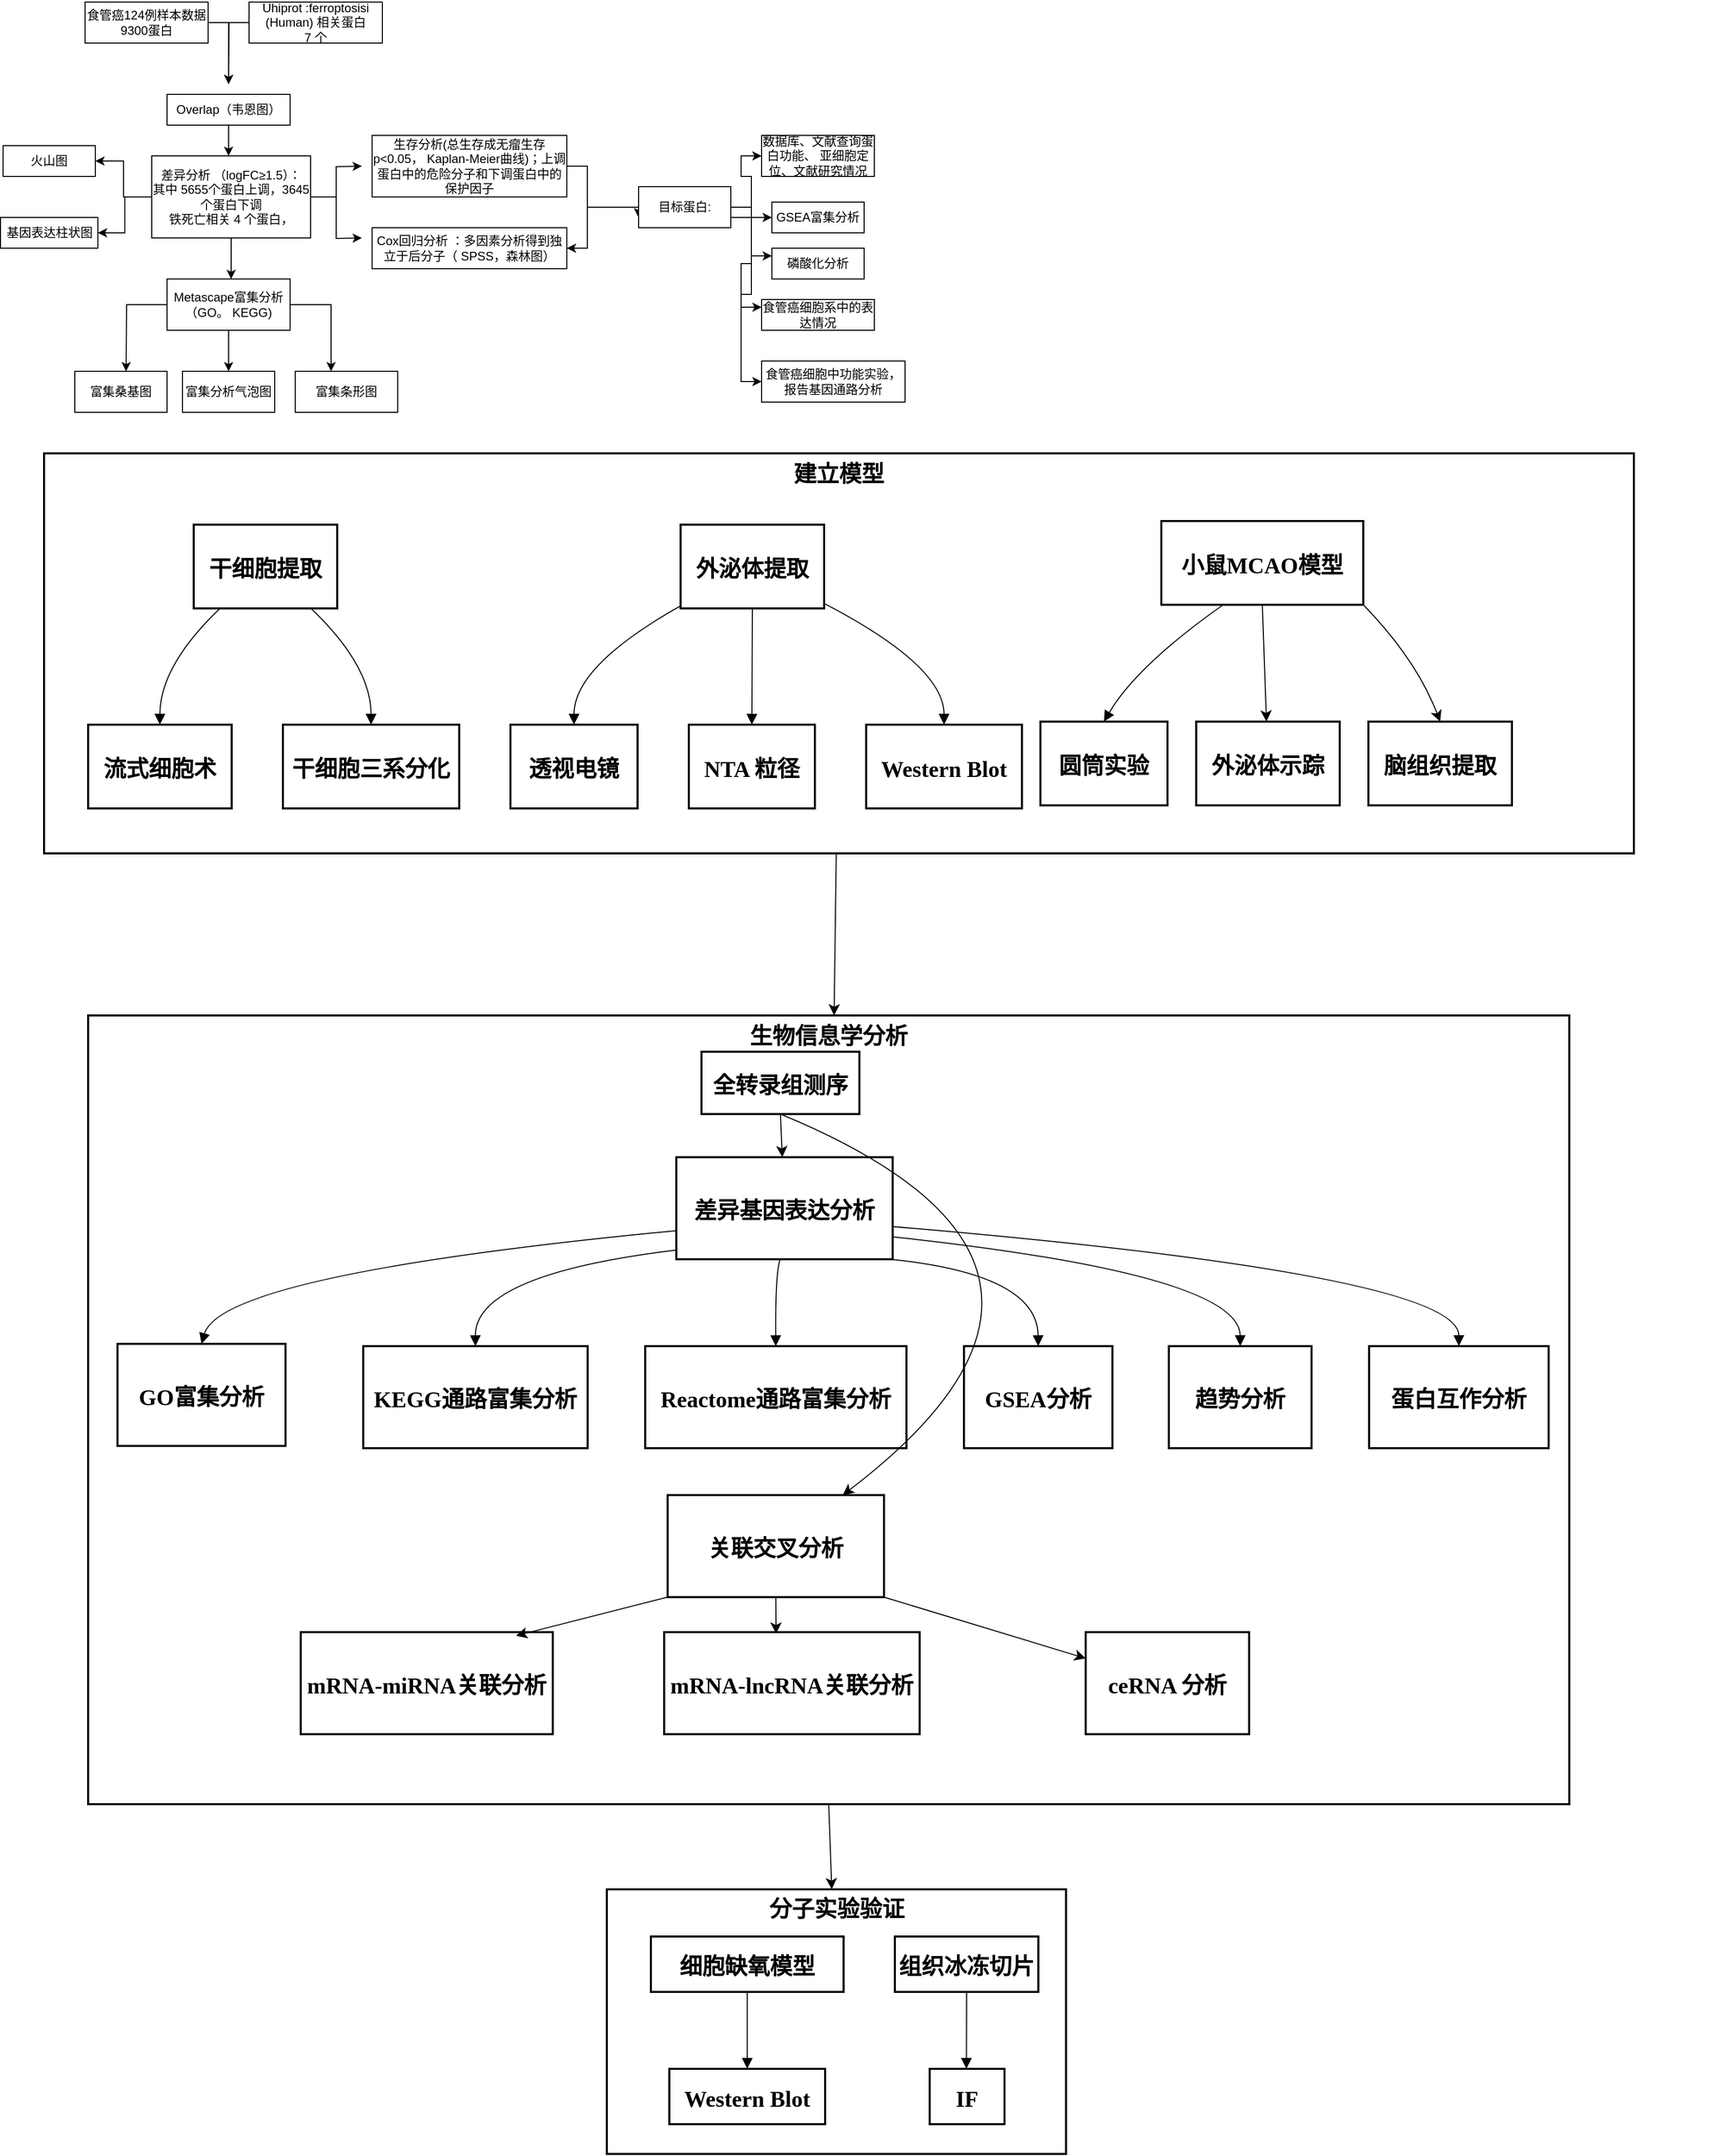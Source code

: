 <mxfile version="26.1.1" pages="2">
  <diagram id="ZDVxguQ0t6YCOGnZj4uX" name="Page-1">
    <mxGraphModel dx="1647" dy="1392" grid="1" gridSize="10" guides="1" tooltips="1" connect="1" arrows="1" fold="1" page="1" pageScale="1" pageWidth="850" pageHeight="1100" math="0" shadow="0">
      <root>
        <mxCell id="0" />
        <mxCell id="1" parent="0" />
        <mxCell id="-5ypvLp7fpLytLkgI5Ef-5" style="edgeStyle=orthogonalEdgeStyle;rounded=0;orthogonalLoop=1;jettySize=auto;html=1;" parent="1" source="-5ypvLp7fpLytLkgI5Ef-1" edge="1">
          <mxGeometry relative="1" as="geometry">
            <mxPoint x="260" y="280" as="targetPoint" />
          </mxGeometry>
        </mxCell>
        <mxCell id="-5ypvLp7fpLytLkgI5Ef-1" value="&lt;div&gt;食管癌124例样本数据&lt;/div&gt;&lt;div&gt;9300蛋白&lt;/div&gt;" style="rounded=0;whiteSpace=wrap;html=1;" parent="1" vertex="1">
          <mxGeometry x="120" y="200" width="120" height="40" as="geometry" />
        </mxCell>
        <mxCell id="-5ypvLp7fpLytLkgI5Ef-7" style="edgeStyle=orthogonalEdgeStyle;rounded=0;orthogonalLoop=1;jettySize=auto;html=1;" parent="1" source="-5ypvLp7fpLytLkgI5Ef-2" edge="1">
          <mxGeometry relative="1" as="geometry">
            <mxPoint x="260" y="280" as="targetPoint" />
          </mxGeometry>
        </mxCell>
        <mxCell id="-5ypvLp7fpLytLkgI5Ef-2" value="Uhiprot :ferroptosisi (Human) 相关蛋白&lt;br&gt;7 个" style="rounded=0;whiteSpace=wrap;html=1;" parent="1" vertex="1">
          <mxGeometry x="280" y="200" width="130" height="40" as="geometry" />
        </mxCell>
        <mxCell id="-5ypvLp7fpLytLkgI5Ef-9" style="edgeStyle=orthogonalEdgeStyle;rounded=0;orthogonalLoop=1;jettySize=auto;html=1;" parent="1" source="-5ypvLp7fpLytLkgI5Ef-8" edge="1">
          <mxGeometry relative="1" as="geometry">
            <mxPoint x="260" y="350" as="targetPoint" />
          </mxGeometry>
        </mxCell>
        <mxCell id="-5ypvLp7fpLytLkgI5Ef-8" value="Overlap（韦恩图）" style="rounded=0;whiteSpace=wrap;html=1;" parent="1" vertex="1">
          <mxGeometry x="200" y="290" width="120" height="30" as="geometry" />
        </mxCell>
        <mxCell id="-5ypvLp7fpLytLkgI5Ef-12" style="edgeStyle=orthogonalEdgeStyle;rounded=0;orthogonalLoop=1;jettySize=auto;html=1;entryX=1;entryY=0.5;entryDx=0;entryDy=0;" parent="1" source="-5ypvLp7fpLytLkgI5Ef-10" target="-5ypvLp7fpLytLkgI5Ef-14" edge="1">
          <mxGeometry relative="1" as="geometry">
            <mxPoint x="130" y="400" as="targetPoint" />
          </mxGeometry>
        </mxCell>
        <mxCell id="-5ypvLp7fpLytLkgI5Ef-16" style="edgeStyle=orthogonalEdgeStyle;rounded=0;orthogonalLoop=1;jettySize=auto;html=1;entryX=1;entryY=0.5;entryDx=0;entryDy=0;" parent="1" source="-5ypvLp7fpLytLkgI5Ef-10" target="-5ypvLp7fpLytLkgI5Ef-15" edge="1">
          <mxGeometry relative="1" as="geometry" />
        </mxCell>
        <mxCell id="-5ypvLp7fpLytLkgI5Ef-24" style="edgeStyle=orthogonalEdgeStyle;rounded=0;orthogonalLoop=1;jettySize=auto;html=1;" parent="1" source="-5ypvLp7fpLytLkgI5Ef-10" edge="1">
          <mxGeometry relative="1" as="geometry">
            <mxPoint x="390" y="360" as="targetPoint" />
          </mxGeometry>
        </mxCell>
        <mxCell id="-5ypvLp7fpLytLkgI5Ef-27" style="edgeStyle=orthogonalEdgeStyle;rounded=0;orthogonalLoop=1;jettySize=auto;html=1;" parent="1" source="-5ypvLp7fpLytLkgI5Ef-10" edge="1">
          <mxGeometry relative="1" as="geometry">
            <mxPoint x="390" y="430" as="targetPoint" />
          </mxGeometry>
        </mxCell>
        <mxCell id="-5ypvLp7fpLytLkgI5Ef-44" style="edgeStyle=orthogonalEdgeStyle;rounded=0;orthogonalLoop=1;jettySize=auto;html=1;" parent="1" source="-5ypvLp7fpLytLkgI5Ef-10" edge="1">
          <mxGeometry relative="1" as="geometry">
            <mxPoint x="262.5" y="470" as="targetPoint" />
          </mxGeometry>
        </mxCell>
        <mxCell id="-5ypvLp7fpLytLkgI5Ef-10" value="差异分析 （logFC≥1.5）：&lt;br&gt;其中 5655个蛋白上调，3645个蛋白下调&lt;br&gt;铁死亡相关 4 个蛋白，" style="rounded=0;whiteSpace=wrap;html=1;" parent="1" vertex="1">
          <mxGeometry x="185" y="350" width="155" height="80" as="geometry" />
        </mxCell>
        <mxCell id="-5ypvLp7fpLytLkgI5Ef-14" value="火山图" style="rounded=0;whiteSpace=wrap;html=1;" parent="1" vertex="1">
          <mxGeometry x="40" y="340" width="90" height="30" as="geometry" />
        </mxCell>
        <mxCell id="-5ypvLp7fpLytLkgI5Ef-15" value="基因表达柱状图" style="rounded=0;whiteSpace=wrap;html=1;" parent="1" vertex="1">
          <mxGeometry x="37.5" y="410" width="95" height="30" as="geometry" />
        </mxCell>
        <mxCell id="-5ypvLp7fpLytLkgI5Ef-18" style="edgeStyle=orthogonalEdgeStyle;rounded=0;orthogonalLoop=1;jettySize=auto;html=1;" parent="1" source="-5ypvLp7fpLytLkgI5Ef-17" edge="1">
          <mxGeometry relative="1" as="geometry">
            <mxPoint x="260" y="560" as="targetPoint" />
          </mxGeometry>
        </mxCell>
        <mxCell id="-5ypvLp7fpLytLkgI5Ef-19" style="edgeStyle=orthogonalEdgeStyle;rounded=0;orthogonalLoop=1;jettySize=auto;html=1;" parent="1" source="-5ypvLp7fpLytLkgI5Ef-17" edge="1">
          <mxGeometry relative="1" as="geometry">
            <mxPoint x="160" y="560" as="targetPoint" />
          </mxGeometry>
        </mxCell>
        <mxCell id="-5ypvLp7fpLytLkgI5Ef-20" style="edgeStyle=orthogonalEdgeStyle;rounded=0;orthogonalLoop=1;jettySize=auto;html=1;" parent="1" source="-5ypvLp7fpLytLkgI5Ef-17" target="-5ypvLp7fpLytLkgI5Ef-21" edge="1">
          <mxGeometry relative="1" as="geometry">
            <mxPoint x="360" y="560" as="targetPoint" />
            <Array as="points">
              <mxPoint x="360" y="495" />
            </Array>
          </mxGeometry>
        </mxCell>
        <mxCell id="-5ypvLp7fpLytLkgI5Ef-17" value="Metascape富集分析 （GO。 KEGG)" style="whiteSpace=wrap;html=1;" parent="1" vertex="1">
          <mxGeometry x="200" y="470" width="120" height="50" as="geometry" />
        </mxCell>
        <mxCell id="-5ypvLp7fpLytLkgI5Ef-21" value="富集条形图" style="rounded=0;whiteSpace=wrap;html=1;" parent="1" vertex="1">
          <mxGeometry x="325" y="560" width="100" height="40" as="geometry" />
        </mxCell>
        <mxCell id="-5ypvLp7fpLytLkgI5Ef-22" value="富集分析气泡图" style="whiteSpace=wrap;html=1;" parent="1" vertex="1">
          <mxGeometry x="215" y="560" width="90" height="40" as="geometry" />
        </mxCell>
        <mxCell id="-5ypvLp7fpLytLkgI5Ef-23" value="富集桑基图" style="whiteSpace=wrap;html=1;" parent="1" vertex="1">
          <mxGeometry x="110" y="560" width="90" height="40" as="geometry" />
        </mxCell>
        <mxCell id="-5ypvLp7fpLytLkgI5Ef-37" style="edgeStyle=orthogonalEdgeStyle;rounded=0;orthogonalLoop=1;jettySize=auto;html=1;" parent="1" source="-5ypvLp7fpLytLkgI5Ef-29" edge="1">
          <mxGeometry relative="1" as="geometry">
            <mxPoint x="660" y="410" as="targetPoint" />
            <Array as="points">
              <mxPoint x="610" y="360" />
              <mxPoint x="610" y="400" />
              <mxPoint x="660" y="400" />
            </Array>
          </mxGeometry>
        </mxCell>
        <mxCell id="-5ypvLp7fpLytLkgI5Ef-29" value="&lt;div&gt;生存分析(总生存成无瘤生存p&amp;lt;0.05， Kaplan-Meier曲线)；&lt;span style=&quot;color: rgb(0, 0, 0); --darkreader-inline-color: #cbcac9;&quot; data-darkreader-inline-color=&quot;&quot;&gt;上调蛋白中的危险分子和下调蛋白&lt;/span&gt;&lt;span data-darkreader-inline-bgcolor=&quot;&quot; style=&quot;background-color: initial; color: rgb(0, 0, 0); --darkreader-inline-color: #cbcac9; --darkreader-inline-bgcolor: initial;&quot; data-darkreader-inline-color=&quot;&quot;&gt;中的保护因子&lt;/span&gt;&lt;/div&gt;" style="whiteSpace=wrap;html=1;" parent="1" vertex="1">
          <mxGeometry x="400" y="330" width="190" height="60" as="geometry" />
        </mxCell>
        <mxCell id="-5ypvLp7fpLytLkgI5Ef-40" style="edgeStyle=orthogonalEdgeStyle;rounded=0;orthogonalLoop=1;jettySize=auto;html=1;" parent="1" source="-5ypvLp7fpLytLkgI5Ef-30" edge="1">
          <mxGeometry relative="1" as="geometry">
            <mxPoint x="660" y="410" as="targetPoint" />
            <Array as="points">
              <mxPoint x="610" y="440" />
              <mxPoint x="610" y="400" />
              <mxPoint x="660" y="400" />
            </Array>
          </mxGeometry>
        </mxCell>
        <mxCell id="-5ypvLp7fpLytLkgI5Ef-30" value="Cox回归分析 ：多因素分析得到独立于后分子（ SPSS，森林图）" style="whiteSpace=wrap;html=1;" parent="1" vertex="1">
          <mxGeometry x="400" y="420" width="190" height="40" as="geometry" />
        </mxCell>
        <mxCell id="-5ypvLp7fpLytLkgI5Ef-51" style="edgeStyle=orthogonalEdgeStyle;rounded=0;orthogonalLoop=1;jettySize=auto;html=1;entryX=0;entryY=0.5;entryDx=0;entryDy=0;" parent="1" source="-5ypvLp7fpLytLkgI5Ef-33" target="-5ypvLp7fpLytLkgI5Ef-45" edge="1">
          <mxGeometry relative="1" as="geometry">
            <Array as="points">
              <mxPoint x="770" y="410" />
              <mxPoint x="770" y="370" />
              <mxPoint x="760" y="370" />
              <mxPoint x="760" y="350" />
            </Array>
          </mxGeometry>
        </mxCell>
        <mxCell id="-5ypvLp7fpLytLkgI5Ef-52" style="edgeStyle=orthogonalEdgeStyle;rounded=0;orthogonalLoop=1;jettySize=auto;html=1;" parent="1" source="-5ypvLp7fpLytLkgI5Ef-33" target="-5ypvLp7fpLytLkgI5Ef-47" edge="1">
          <mxGeometry relative="1" as="geometry" />
        </mxCell>
        <mxCell id="-5ypvLp7fpLytLkgI5Ef-53" style="edgeStyle=orthogonalEdgeStyle;rounded=0;orthogonalLoop=1;jettySize=auto;html=1;entryX=0;entryY=0.25;entryDx=0;entryDy=0;" parent="1" source="-5ypvLp7fpLytLkgI5Ef-33" target="-5ypvLp7fpLytLkgI5Ef-48" edge="1">
          <mxGeometry relative="1" as="geometry" />
        </mxCell>
        <mxCell id="-5ypvLp7fpLytLkgI5Ef-54" style="edgeStyle=orthogonalEdgeStyle;rounded=0;orthogonalLoop=1;jettySize=auto;html=1;entryX=0;entryY=0.25;entryDx=0;entryDy=0;" parent="1" source="-5ypvLp7fpLytLkgI5Ef-33" target="-5ypvLp7fpLytLkgI5Ef-49" edge="1">
          <mxGeometry relative="1" as="geometry" />
        </mxCell>
        <mxCell id="-5ypvLp7fpLytLkgI5Ef-55" style="edgeStyle=orthogonalEdgeStyle;rounded=0;orthogonalLoop=1;jettySize=auto;html=1;entryX=0;entryY=0.5;entryDx=0;entryDy=0;" parent="1" source="-5ypvLp7fpLytLkgI5Ef-33" target="-5ypvLp7fpLytLkgI5Ef-50" edge="1">
          <mxGeometry relative="1" as="geometry" />
        </mxCell>
        <mxCell id="-5ypvLp7fpLytLkgI5Ef-56" value="" style="edgeStyle=orthogonalEdgeStyle;rounded=0;orthogonalLoop=1;jettySize=auto;html=1;" parent="1" source="-5ypvLp7fpLytLkgI5Ef-33" target="-5ypvLp7fpLytLkgI5Ef-30" edge="1">
          <mxGeometry relative="1" as="geometry">
            <Array as="points">
              <mxPoint x="610" y="400" />
              <mxPoint x="610" y="440" />
            </Array>
          </mxGeometry>
        </mxCell>
        <mxCell id="-5ypvLp7fpLytLkgI5Ef-33" value="目标蛋白:" style="whiteSpace=wrap;html=1;" parent="1" vertex="1">
          <mxGeometry x="660" y="380" width="90" height="40" as="geometry" />
        </mxCell>
        <mxCell id="-5ypvLp7fpLytLkgI5Ef-45" value="数据库、文献查询蛋白功能、 亚细胞定位、文献研究情况" style="rounded=0;whiteSpace=wrap;html=1;" parent="1" vertex="1">
          <mxGeometry x="780" y="330" width="110" height="40" as="geometry" />
        </mxCell>
        <mxCell id="-5ypvLp7fpLytLkgI5Ef-47" value="GSEA富集分析" style="whiteSpace=wrap;html=1;" parent="1" vertex="1">
          <mxGeometry x="790" y="395" width="90" height="30" as="geometry" />
        </mxCell>
        <mxCell id="-5ypvLp7fpLytLkgI5Ef-48" value="磷酸化分析" style="whiteSpace=wrap;html=1;" parent="1" vertex="1">
          <mxGeometry x="790" y="440" width="90" height="30" as="geometry" />
        </mxCell>
        <mxCell id="-5ypvLp7fpLytLkgI5Ef-49" value="食管癌细胞系中的表达情况" style="whiteSpace=wrap;html=1;" parent="1" vertex="1">
          <mxGeometry x="780" y="490" width="110" height="30" as="geometry" />
        </mxCell>
        <mxCell id="-5ypvLp7fpLytLkgI5Ef-50" value="&lt;div&gt;食管癌细胞中功能实验，报告&lt;span data-darkreader-inline-color=&quot;&quot; data-darkreader-inline-bgcolor=&quot;&quot; style=&quot;background-color: initial; color: rgb(0, 0, 0); --darkreader-inline-bgcolor: initial; --darkreader-inline-color: #cbcac9;&quot;&gt;基因通路分析&lt;/span&gt;&lt;/div&gt;" style="whiteSpace=wrap;html=1;" parent="1" vertex="1">
          <mxGeometry x="780" y="550" width="140" height="40" as="geometry" />
        </mxCell>
        <mxCell id="zEN9C2M8LwDiw1K7JBAc-1" value="" style="group;fontFamily=Times New Roman;fontStyle=1;fontSize=22;" vertex="1" connectable="0" parent="1">
          <mxGeometry x="123" y="1188" width="1591" height="775" as="geometry" />
        </mxCell>
        <mxCell id="zEN9C2M8LwDiw1K7JBAc-2" value="生物信息学分析" style="strokeWidth=2;verticalAlign=top;container=0;fontFamily=Times New Roman;fontStyle=1;fontSize=22;" vertex="1" parent="zEN9C2M8LwDiw1K7JBAc-1">
          <mxGeometry width="1445" height="769" as="geometry" />
        </mxCell>
        <mxCell id="zEN9C2M8LwDiw1K7JBAc-3" value="差异基因表达分析" style="strokeWidth=2;fontFamily=Times New Roman;fontStyle=1;fontSize=22;" vertex="1" parent="zEN9C2M8LwDiw1K7JBAc-1">
          <mxGeometry x="573.791" y="138.219" width="211.085" height="99.488" as="geometry" />
        </mxCell>
        <mxCell id="zEN9C2M8LwDiw1K7JBAc-4" value="GO富集分析" style="strokeWidth=2;fontFamily=Times New Roman;fontStyle=1;fontSize=22;" vertex="1" parent="zEN9C2M8LwDiw1K7JBAc-1">
          <mxGeometry x="28.637" y="320.216" width="163.928" height="99.488" as="geometry" />
        </mxCell>
        <mxCell id="zEN9C2M8LwDiw1K7JBAc-5" value="KEGG通路富集分析" style="strokeWidth=2;fontFamily=Times New Roman;fontStyle=1;fontSize=22;" vertex="1" parent="zEN9C2M8LwDiw1K7JBAc-1">
          <mxGeometry x="268.348" y="322.416" width="218.945" height="99.488" as="geometry" />
        </mxCell>
        <mxCell id="zEN9C2M8LwDiw1K7JBAc-6" value="Reactome通路富集分析" style="strokeWidth=2;fontFamily=Times New Roman;fontStyle=1;fontSize=22;" vertex="1" parent="zEN9C2M8LwDiw1K7JBAc-1">
          <mxGeometry x="543.433" y="322.416" width="254.874" height="99.488" as="geometry" />
        </mxCell>
        <mxCell id="zEN9C2M8LwDiw1K7JBAc-7" value="GSEA分析" style="strokeWidth=2;fontFamily=Times New Roman;fontStyle=1;fontSize=22;" vertex="1" parent="zEN9C2M8LwDiw1K7JBAc-1">
          <mxGeometry x="854.447" y="322.416" width="144.841" height="99.488" as="geometry" />
        </mxCell>
        <mxCell id="zEN9C2M8LwDiw1K7JBAc-8" value="趋势分析" style="strokeWidth=2;fontFamily=Times New Roman;fontStyle=1;fontSize=22;" vertex="1" parent="zEN9C2M8LwDiw1K7JBAc-1">
          <mxGeometry x="1054.304" y="322.416" width="139.227" height="99.488" as="geometry" />
        </mxCell>
        <mxCell id="zEN9C2M8LwDiw1K7JBAc-9" value="蛋白互作分析" style="strokeWidth=2;fontFamily=Times New Roman;fontStyle=1;fontSize=22;" vertex="1" parent="zEN9C2M8LwDiw1K7JBAc-1">
          <mxGeometry x="1249.67" y="322.416" width="175.156" height="99.488" as="geometry" />
        </mxCell>
        <mxCell id="zEN9C2M8LwDiw1K7JBAc-10" value="mRNA-miRNA关联分析" style="strokeWidth=2;fontFamily=Times New Roman;fontStyle=1;fontSize=22;" vertex="1" parent="zEN9C2M8LwDiw1K7JBAc-1">
          <mxGeometry x="207.392" y="601.264" width="245.892" height="99.488" as="geometry" />
        </mxCell>
        <mxCell id="zEN9C2M8LwDiw1K7JBAc-11" value="mRNA-lncRNA关联分析" style="strokeWidth=2;fontFamily=Times New Roman;fontStyle=1;fontSize=22;" vertex="1" parent="zEN9C2M8LwDiw1K7JBAc-1">
          <mxGeometry x="561.938" y="601.264" width="249.26" height="99.488" as="geometry" />
        </mxCell>
        <mxCell id="zEN9C2M8LwDiw1K7JBAc-12" value="ceRNA 分析" style="strokeWidth=2;fontFamily=Times New Roman;fontStyle=1;fontSize=22;" vertex="1" parent="zEN9C2M8LwDiw1K7JBAc-1">
          <mxGeometry x="973.191" y="601.269" width="159.437" height="99.488" as="geometry" />
        </mxCell>
        <mxCell id="zEN9C2M8LwDiw1K7JBAc-13" value="" style="curved=1;startArrow=none;endArrow=block;exitX=0;exitY=0.72;entryX=0.5;entryY=-0.01;rounded=0;fontSize=22;startSize=8;endSize=8;fontFamily=Times New Roman;fontStyle=1" edge="1" parent="zEN9C2M8LwDiw1K7JBAc-1" source="zEN9C2M8LwDiw1K7JBAc-3" target="zEN9C2M8LwDiw1K7JBAc-4">
          <mxGeometry relative="1" as="geometry">
            <Array as="points">
              <mxPoint x="130.244" y="252.406" />
            </Array>
          </mxGeometry>
        </mxCell>
        <mxCell id="zEN9C2M8LwDiw1K7JBAc-14" value="" style="curved=1;startArrow=none;endArrow=block;exitX=0;exitY=0.91;entryX=0.5;entryY=-0.01;rounded=0;fontSize=22;startSize=8;endSize=8;fontFamily=Times New Roman;fontStyle=1" edge="1" parent="zEN9C2M8LwDiw1K7JBAc-1" source="zEN9C2M8LwDiw1K7JBAc-3" target="zEN9C2M8LwDiw1K7JBAc-5">
          <mxGeometry relative="1" as="geometry">
            <Array as="points">
              <mxPoint x="377.259" y="252.406" />
            </Array>
          </mxGeometry>
        </mxCell>
        <mxCell id="zEN9C2M8LwDiw1K7JBAc-15" value="" style="curved=1;startArrow=none;endArrow=block;exitX=0.48;exitY=0.99;entryX=0.5;entryY=-0.01;rounded=0;fontSize=22;startSize=8;endSize=8;fontFamily=Times New Roman;fontStyle=1" edge="1" parent="zEN9C2M8LwDiw1K7JBAc-1" source="zEN9C2M8LwDiw1K7JBAc-3" target="zEN9C2M8LwDiw1K7JBAc-6">
          <mxGeometry relative="1" as="geometry">
            <Array as="points">
              <mxPoint x="670.308" y="252.406" />
            </Array>
          </mxGeometry>
        </mxCell>
        <mxCell id="zEN9C2M8LwDiw1K7JBAc-16" value="" style="curved=1;startArrow=none;endArrow=block;exitX=0.98;exitY=0.99;entryX=0.5;entryY=-0.01;rounded=0;fontSize=22;startSize=8;endSize=8;fontFamily=Times New Roman;fontStyle=1" edge="1" parent="zEN9C2M8LwDiw1K7JBAc-1" source="zEN9C2M8LwDiw1K7JBAc-3" target="zEN9C2M8LwDiw1K7JBAc-7">
          <mxGeometry relative="1" as="geometry">
            <Array as="points">
              <mxPoint x="926.306" y="252.406" />
            </Array>
          </mxGeometry>
        </mxCell>
        <mxCell id="zEN9C2M8LwDiw1K7JBAc-17" value="" style="curved=1;startArrow=none;endArrow=block;exitX=1;exitY=0.78;entryX=0.5;entryY=-0.01;rounded=0;fontSize=22;startSize=8;endSize=8;fontFamily=Times New Roman;fontStyle=1" edge="1" parent="zEN9C2M8LwDiw1K7JBAc-1" source="zEN9C2M8LwDiw1K7JBAc-3" target="zEN9C2M8LwDiw1K7JBAc-8">
          <mxGeometry relative="1" as="geometry">
            <Array as="points">
              <mxPoint x="1123.917" y="252.406" />
            </Array>
          </mxGeometry>
        </mxCell>
        <mxCell id="zEN9C2M8LwDiw1K7JBAc-18" value="" style="curved=1;startArrow=none;endArrow=block;exitX=1;exitY=0.68;entryX=0.5;entryY=-0.01;rounded=0;fontSize=22;startSize=8;endSize=8;fontFamily=Times New Roman;fontStyle=1" edge="1" parent="zEN9C2M8LwDiw1K7JBAc-1" source="zEN9C2M8LwDiw1K7JBAc-3" target="zEN9C2M8LwDiw1K7JBAc-9">
          <mxGeometry relative="1" as="geometry">
            <Array as="points">
              <mxPoint x="1337.248" y="252.406" />
            </Array>
          </mxGeometry>
        </mxCell>
        <mxCell id="zEN9C2M8LwDiw1K7JBAc-19" style="edgeStyle=none;curved=1;rounded=0;orthogonalLoop=1;jettySize=auto;html=1;exitX=0.5;exitY=1;exitDx=0;exitDy=0;fontSize=22;startSize=8;endSize=8;fontFamily=Times New Roman;fontStyle=1" edge="1" parent="zEN9C2M8LwDiw1K7JBAc-1" source="zEN9C2M8LwDiw1K7JBAc-21" target="zEN9C2M8LwDiw1K7JBAc-3">
          <mxGeometry relative="1" as="geometry" />
        </mxCell>
        <mxCell id="zEN9C2M8LwDiw1K7JBAc-20" style="edgeStyle=none;curved=1;rounded=0;orthogonalLoop=1;jettySize=auto;html=1;exitX=0.5;exitY=1;exitDx=0;exitDy=0;fontSize=22;startSize=8;endSize=8;fontFamily=Times New Roman;fontStyle=1" edge="1" parent="zEN9C2M8LwDiw1K7JBAc-1" source="zEN9C2M8LwDiw1K7JBAc-21" target="zEN9C2M8LwDiw1K7JBAc-23">
          <mxGeometry relative="1" as="geometry">
            <Array as="points">
              <mxPoint x="1031.293" y="242.723" />
            </Array>
          </mxGeometry>
        </mxCell>
        <mxCell id="zEN9C2M8LwDiw1K7JBAc-21" value="全转录组测序" style="strokeWidth=2;fontFamily=Times New Roman;fontStyle=1;fontSize=22;" vertex="1" parent="zEN9C2M8LwDiw1K7JBAc-1">
          <mxGeometry x="598.338" y="35.397" width="154.063" height="60.754" as="geometry" />
        </mxCell>
        <mxCell id="zEN9C2M8LwDiw1K7JBAc-22" style="edgeStyle=none;curved=1;rounded=0;orthogonalLoop=1;jettySize=auto;html=1;exitX=1;exitY=1;exitDx=0;exitDy=0;fontSize=22;startSize=8;endSize=8;fontFamily=Times New Roman;fontStyle=1" edge="1" parent="zEN9C2M8LwDiw1K7JBAc-1" source="zEN9C2M8LwDiw1K7JBAc-23" target="zEN9C2M8LwDiw1K7JBAc-12">
          <mxGeometry relative="1" as="geometry" />
        </mxCell>
        <mxCell id="zEN9C2M8LwDiw1K7JBAc-23" value="关联交叉分析" style="strokeWidth=2;fontFamily=Times New Roman;fontStyle=1;fontSize=22;" vertex="1" parent="zEN9C2M8LwDiw1K7JBAc-1">
          <mxGeometry x="565.328" y="467.65" width="211.085" height="99.488" as="geometry" />
        </mxCell>
        <mxCell id="zEN9C2M8LwDiw1K7JBAc-24" style="edgeStyle=none;curved=1;rounded=0;orthogonalLoop=1;jettySize=auto;html=1;exitX=0.5;exitY=1;exitDx=0;exitDy=0;entryX=0.438;entryY=0.015;entryDx=0;entryDy=0;entryPerimeter=0;fontSize=22;startSize=8;endSize=8;fontFamily=Times New Roman;fontStyle=1" edge="1" parent="zEN9C2M8LwDiw1K7JBAc-1" source="zEN9C2M8LwDiw1K7JBAc-23" target="zEN9C2M8LwDiw1K7JBAc-11">
          <mxGeometry relative="1" as="geometry" />
        </mxCell>
        <mxCell id="zEN9C2M8LwDiw1K7JBAc-25" style="edgeStyle=none;curved=1;rounded=0;orthogonalLoop=1;jettySize=auto;html=1;exitX=0;exitY=1;exitDx=0;exitDy=0;entryX=0.854;entryY=0.035;entryDx=0;entryDy=0;entryPerimeter=0;fontSize=22;startSize=8;endSize=8;fontFamily=Times New Roman;fontStyle=1" edge="1" parent="zEN9C2M8LwDiw1K7JBAc-1" source="zEN9C2M8LwDiw1K7JBAc-23" target="zEN9C2M8LwDiw1K7JBAc-10">
          <mxGeometry relative="1" as="geometry" />
        </mxCell>
        <mxCell id="zEN9C2M8LwDiw1K7JBAc-26" value="分子实验验证" style="strokeWidth=2;verticalAlign=top;fontFamily=Times New Roman;fontStyle=1;fontSize=22;html=1;" vertex="1" parent="1">
          <mxGeometry x="629" y="2040" width="448" height="258" as="geometry" />
        </mxCell>
        <mxCell id="zEN9C2M8LwDiw1K7JBAc-27" value="细胞缺氧模型" style="strokeWidth=2;fontFamily=Times New Roman;fontStyle=1;fontSize=22;" vertex="1" parent="zEN9C2M8LwDiw1K7JBAc-26">
          <mxGeometry x="43" y="46" width="188" height="54" as="geometry" />
        </mxCell>
        <mxCell id="zEN9C2M8LwDiw1K7JBAc-28" value="Western Blot" style="strokeWidth=2;fontFamily=Times New Roman;fontStyle=1;fontSize=22;" vertex="1" parent="zEN9C2M8LwDiw1K7JBAc-26">
          <mxGeometry x="61" y="175" width="152" height="54" as="geometry" />
        </mxCell>
        <mxCell id="zEN9C2M8LwDiw1K7JBAc-29" value="组织冰冻切片" style="strokeWidth=2;fontFamily=Times New Roman;fontStyle=1;fontSize=22;" vertex="1" parent="zEN9C2M8LwDiw1K7JBAc-26">
          <mxGeometry x="281" y="46" width="140" height="54" as="geometry" />
        </mxCell>
        <mxCell id="zEN9C2M8LwDiw1K7JBAc-30" value="IF" style="strokeWidth=2;fontFamily=Times New Roman;fontStyle=1;fontSize=22;" vertex="1" parent="zEN9C2M8LwDiw1K7JBAc-26">
          <mxGeometry x="315" y="175" width="73" height="54" as="geometry" />
        </mxCell>
        <mxCell id="zEN9C2M8LwDiw1K7JBAc-31" value="" style="curved=1;startArrow=none;endArrow=block;exitX=0.5;exitY=0.99;entryX=0.5;entryY=-0.01;rounded=0;fontSize=22;startSize=8;endSize=8;fontFamily=Times New Roman;fontStyle=1" edge="1" parent="zEN9C2M8LwDiw1K7JBAc-26" source="zEN9C2M8LwDiw1K7JBAc-27" target="zEN9C2M8LwDiw1K7JBAc-28">
          <mxGeometry relative="1" as="geometry">
            <Array as="points" />
          </mxGeometry>
        </mxCell>
        <mxCell id="zEN9C2M8LwDiw1K7JBAc-32" value="" style="curved=1;startArrow=none;endArrow=block;exitX=0.5;exitY=0.99;entryX=0.49;entryY=-0.01;rounded=0;fontSize=22;startSize=8;endSize=8;fontFamily=Times New Roman;fontStyle=1" edge="1" parent="zEN9C2M8LwDiw1K7JBAc-26" source="zEN9C2M8LwDiw1K7JBAc-29" target="zEN9C2M8LwDiw1K7JBAc-30">
          <mxGeometry relative="1" as="geometry">
            <Array as="points" />
          </mxGeometry>
        </mxCell>
        <mxCell id="zEN9C2M8LwDiw1K7JBAc-33" style="edgeStyle=none;curved=1;rounded=0;orthogonalLoop=1;jettySize=auto;html=1;exitX=0.5;exitY=1;exitDx=0;exitDy=0;fontSize=22;startSize=8;endSize=8;fontFamily=Times New Roman;fontStyle=1" edge="1" parent="1" source="zEN9C2M8LwDiw1K7JBAc-2" target="zEN9C2M8LwDiw1K7JBAc-26">
          <mxGeometry relative="1" as="geometry" />
        </mxCell>
        <mxCell id="zEN9C2M8LwDiw1K7JBAc-34" style="edgeStyle=none;curved=1;rounded=0;orthogonalLoop=1;jettySize=auto;html=1;fontSize=22;startSize=8;endSize=8;fontFamily=Times New Roman;fontStyle=1" edge="1" parent="1" source="zEN9C2M8LwDiw1K7JBAc-35" target="zEN9C2M8LwDiw1K7JBAc-2">
          <mxGeometry relative="1" as="geometry" />
        </mxCell>
        <mxCell id="zEN9C2M8LwDiw1K7JBAc-35" value="建立模型" style="strokeWidth=2;verticalAlign=top;fontFamily=Times New Roman;fontStyle=1;fontSize=22;" vertex="1" parent="1">
          <mxGeometry x="80" y="640" width="1551" height="390" as="geometry" />
        </mxCell>
        <mxCell id="zEN9C2M8LwDiw1K7JBAc-36" value="干细胞提取" style="strokeWidth=2;fontFamily=Times New Roman;fontStyle=1;fontSize=22;" vertex="1" parent="zEN9C2M8LwDiw1K7JBAc-35">
          <mxGeometry x="146" y="69.535" width="140" height="81.628" as="geometry" />
        </mxCell>
        <mxCell id="zEN9C2M8LwDiw1K7JBAc-37" value="流式细胞术" style="strokeWidth=2;fontFamily=Times New Roman;fontStyle=1;fontSize=22;" vertex="1" parent="zEN9C2M8LwDiw1K7JBAc-35">
          <mxGeometry x="43" y="264.535" width="140" height="81.628" as="geometry" />
        </mxCell>
        <mxCell id="zEN9C2M8LwDiw1K7JBAc-38" value="干细胞三系分化" style="strokeWidth=2;fontFamily=Times New Roman;fontStyle=1;fontSize=22;" vertex="1" parent="zEN9C2M8LwDiw1K7JBAc-35">
          <mxGeometry x="233" y="264.535" width="172" height="81.628" as="geometry" />
        </mxCell>
        <mxCell id="zEN9C2M8LwDiw1K7JBAc-39" value="外泌体提取" style="strokeWidth=2;fontFamily=Times New Roman;fontStyle=1;fontSize=22;" vertex="1" parent="zEN9C2M8LwDiw1K7JBAc-35">
          <mxGeometry x="621" y="69.535" width="140" height="81.628" as="geometry" />
        </mxCell>
        <mxCell id="zEN9C2M8LwDiw1K7JBAc-40" value="透视电镜" style="strokeWidth=2;fontFamily=Times New Roman;fontStyle=1;fontSize=22;" vertex="1" parent="zEN9C2M8LwDiw1K7JBAc-35">
          <mxGeometry x="455" y="264.535" width="124" height="81.628" as="geometry" />
        </mxCell>
        <mxCell id="zEN9C2M8LwDiw1K7JBAc-41" value="NTA 粒径" style="strokeWidth=2;fontFamily=Times New Roman;fontStyle=1;fontSize=22;" vertex="1" parent="zEN9C2M8LwDiw1K7JBAc-35">
          <mxGeometry x="629" y="264.535" width="123" height="81.628" as="geometry" />
        </mxCell>
        <mxCell id="zEN9C2M8LwDiw1K7JBAc-42" value="Western Blot" style="strokeWidth=2;fontFamily=Times New Roman;fontStyle=1;fontSize=22;" vertex="1" parent="zEN9C2M8LwDiw1K7JBAc-35">
          <mxGeometry x="802" y="264.535" width="152" height="81.628" as="geometry" />
        </mxCell>
        <mxCell id="zEN9C2M8LwDiw1K7JBAc-43" style="edgeStyle=none;curved=1;rounded=0;orthogonalLoop=1;jettySize=auto;html=1;exitX=1;exitY=1;exitDx=0;exitDy=0;entryX=0.5;entryY=0;entryDx=0;entryDy=0;fontSize=22;startSize=8;endSize=8;fontFamily=Times New Roman;fontStyle=1" edge="1" parent="zEN9C2M8LwDiw1K7JBAc-35" source="zEN9C2M8LwDiw1K7JBAc-45" target="zEN9C2M8LwDiw1K7JBAc-54">
          <mxGeometry relative="1" as="geometry">
            <Array as="points">
              <mxPoint x="1339" y="201.19" />
            </Array>
          </mxGeometry>
        </mxCell>
        <mxCell id="zEN9C2M8LwDiw1K7JBAc-44" style="edgeStyle=none;curved=1;rounded=0;orthogonalLoop=1;jettySize=auto;html=1;exitX=0.5;exitY=1;exitDx=0;exitDy=0;fontSize=22;startSize=8;endSize=8;fontFamily=Times New Roman;fontStyle=1" edge="1" parent="zEN9C2M8LwDiw1K7JBAc-35" source="zEN9C2M8LwDiw1K7JBAc-45" target="zEN9C2M8LwDiw1K7JBAc-47">
          <mxGeometry relative="1" as="geometry" />
        </mxCell>
        <mxCell id="zEN9C2M8LwDiw1K7JBAc-45" value="小鼠MCAO模型" style="strokeWidth=2;fontFamily=Times New Roman;fontStyle=1;fontSize=22;" vertex="1" parent="zEN9C2M8LwDiw1K7JBAc-35">
          <mxGeometry x="1090" y="66.005" width="197" height="81.628" as="geometry" />
        </mxCell>
        <mxCell id="zEN9C2M8LwDiw1K7JBAc-46" value="圆筒实验" style="strokeWidth=2;fontFamily=Times New Roman;fontStyle=1;fontSize=22;" vertex="1" parent="zEN9C2M8LwDiw1K7JBAc-35">
          <mxGeometry x="972" y="261.548" width="124" height="81.628" as="geometry" />
        </mxCell>
        <mxCell id="zEN9C2M8LwDiw1K7JBAc-47" value="外泌体示踪" style="strokeWidth=2;fontFamily=Times New Roman;fontStyle=1;fontSize=22;" vertex="1" parent="zEN9C2M8LwDiw1K7JBAc-35">
          <mxGeometry x="1124" y="261.548" width="140" height="81.628" as="geometry" />
        </mxCell>
        <mxCell id="zEN9C2M8LwDiw1K7JBAc-48" value="" style="curved=1;startArrow=none;endArrow=block;exitX=0.19;exitY=0.99;entryX=0.5;entryY=-0.01;rounded=0;fontSize=22;startSize=8;endSize=8;fontFamily=Times New Roman;fontStyle=1" edge="1" parent="zEN9C2M8LwDiw1K7JBAc-35" source="zEN9C2M8LwDiw1K7JBAc-36" target="zEN9C2M8LwDiw1K7JBAc-37">
          <mxGeometry relative="1" as="geometry">
            <Array as="points">
              <mxPoint x="113" y="207.093" />
            </Array>
          </mxGeometry>
        </mxCell>
        <mxCell id="zEN9C2M8LwDiw1K7JBAc-49" value="" style="curved=1;startArrow=none;endArrow=block;exitX=0.81;exitY=0.99;entryX=0.5;entryY=-0.01;rounded=0;fontSize=22;startSize=8;endSize=8;fontFamily=Times New Roman;fontStyle=1" edge="1" parent="zEN9C2M8LwDiw1K7JBAc-35" source="zEN9C2M8LwDiw1K7JBAc-36" target="zEN9C2M8LwDiw1K7JBAc-38">
          <mxGeometry relative="1" as="geometry">
            <Array as="points">
              <mxPoint x="319" y="207.093" />
            </Array>
          </mxGeometry>
        </mxCell>
        <mxCell id="zEN9C2M8LwDiw1K7JBAc-50" value="" style="curved=1;startArrow=none;endArrow=block;exitX=0;exitY=0.97;entryX=0.5;entryY=-0.01;rounded=0;fontSize=22;startSize=8;endSize=8;fontFamily=Times New Roman;fontStyle=1" edge="1" parent="zEN9C2M8LwDiw1K7JBAc-35" source="zEN9C2M8LwDiw1K7JBAc-39" target="zEN9C2M8LwDiw1K7JBAc-40">
          <mxGeometry relative="1" as="geometry">
            <Array as="points">
              <mxPoint x="517" y="207.093" />
            </Array>
          </mxGeometry>
        </mxCell>
        <mxCell id="zEN9C2M8LwDiw1K7JBAc-51" value="" style="curved=1;startArrow=none;endArrow=block;exitX=0.5;exitY=0.99;entryX=0.5;entryY=-0.01;rounded=0;fontSize=22;startSize=8;endSize=8;fontFamily=Times New Roman;fontStyle=1" edge="1" parent="zEN9C2M8LwDiw1K7JBAc-35" source="zEN9C2M8LwDiw1K7JBAc-39" target="zEN9C2M8LwDiw1K7JBAc-41">
          <mxGeometry relative="1" as="geometry">
            <Array as="points" />
          </mxGeometry>
        </mxCell>
        <mxCell id="zEN9C2M8LwDiw1K7JBAc-52" value="" style="curved=1;startArrow=none;endArrow=block;exitX=1;exitY=0.94;entryX=0.5;entryY=-0.01;rounded=0;fontSize=22;startSize=8;endSize=8;fontFamily=Times New Roman;fontStyle=1" edge="1" parent="zEN9C2M8LwDiw1K7JBAc-35" source="zEN9C2M8LwDiw1K7JBAc-39" target="zEN9C2M8LwDiw1K7JBAc-42">
          <mxGeometry relative="1" as="geometry">
            <Array as="points">
              <mxPoint x="878" y="207.093" />
            </Array>
          </mxGeometry>
        </mxCell>
        <mxCell id="zEN9C2M8LwDiw1K7JBAc-53" value="" style="curved=1;startArrow=none;endArrow=block;exitX=0.31;exitY=0.99;entryX=0.5;entryY=-0.01;rounded=0;fontSize=22;startSize=8;endSize=8;fontFamily=Times New Roman;fontStyle=1" edge="1" parent="zEN9C2M8LwDiw1K7JBAc-35" source="zEN9C2M8LwDiw1K7JBAc-45" target="zEN9C2M8LwDiw1K7JBAc-46">
          <mxGeometry relative="1" as="geometry">
            <Array as="points">
              <mxPoint x="1066" y="207.093" />
            </Array>
          </mxGeometry>
        </mxCell>
        <mxCell id="zEN9C2M8LwDiw1K7JBAc-54" value="脑组织提取" style="strokeWidth=2;fontFamily=Times New Roman;fontStyle=1;fontSize=22;" vertex="1" parent="zEN9C2M8LwDiw1K7JBAc-35">
          <mxGeometry x="1292" y="261.548" width="140" height="81.628" as="geometry" />
        </mxCell>
      </root>
    </mxGraphModel>
  </diagram>
  <diagram id="wTnwUwjs5IdWqpB2WhK5" name="Page-2">
    <mxGraphModel dx="2870" dy="1688" grid="0" gridSize="10" guides="1" tooltips="1" connect="1" arrows="1" fold="1" page="0" pageScale="1" pageWidth="850" pageHeight="1100" math="0" shadow="0">
      <root>
        <mxCell id="0" />
        <mxCell id="1" parent="0" />
        <mxCell id="EZirm6SpU27K8gTGV7a1-26" value="分子实验验证" style="strokeWidth=2;verticalAlign=top;fontFamily=Times New Roman;fontStyle=1;fontSize=22;html=1;" vertex="1" parent="1">
          <mxGeometry x="652" y="2018" width="448" height="258" as="geometry" />
        </mxCell>
        <mxCell id="EZirm6SpU27K8gTGV7a1-27" value="细胞缺氧模型" style="strokeWidth=2;fontFamily=Times New Roman;fontStyle=1;fontSize=22;" vertex="1" parent="EZirm6SpU27K8gTGV7a1-26">
          <mxGeometry x="43" y="46" width="188" height="54" as="geometry" />
        </mxCell>
        <mxCell id="EZirm6SpU27K8gTGV7a1-28" value="Western Blot" style="strokeWidth=2;fontFamily=Times New Roman;fontStyle=1;fontSize=22;" vertex="1" parent="EZirm6SpU27K8gTGV7a1-26">
          <mxGeometry x="61" y="175" width="152" height="54" as="geometry" />
        </mxCell>
        <mxCell id="EZirm6SpU27K8gTGV7a1-29" value="组织冰冻切片" style="strokeWidth=2;fontFamily=Times New Roman;fontStyle=1;fontSize=22;" vertex="1" parent="EZirm6SpU27K8gTGV7a1-26">
          <mxGeometry x="281" y="46" width="140" height="54" as="geometry" />
        </mxCell>
        <mxCell id="EZirm6SpU27K8gTGV7a1-30" value="IF" style="strokeWidth=2;fontFamily=Times New Roman;fontStyle=1;fontSize=22;" vertex="1" parent="EZirm6SpU27K8gTGV7a1-26">
          <mxGeometry x="315" y="175" width="73" height="54" as="geometry" />
        </mxCell>
        <mxCell id="EZirm6SpU27K8gTGV7a1-31" value="" style="curved=1;startArrow=none;endArrow=block;exitX=0.5;exitY=0.99;entryX=0.5;entryY=-0.01;rounded=0;fontSize=22;startSize=8;endSize=8;fontFamily=Times New Roman;fontStyle=1" edge="1" parent="EZirm6SpU27K8gTGV7a1-26" source="EZirm6SpU27K8gTGV7a1-27" target="EZirm6SpU27K8gTGV7a1-28">
          <mxGeometry relative="1" as="geometry">
            <Array as="points" />
          </mxGeometry>
        </mxCell>
        <mxCell id="EZirm6SpU27K8gTGV7a1-32" value="" style="curved=1;startArrow=none;endArrow=block;exitX=0.5;exitY=0.99;entryX=0.49;entryY=-0.01;rounded=0;fontSize=22;startSize=8;endSize=8;fontFamily=Times New Roman;fontStyle=1" edge="1" parent="EZirm6SpU27K8gTGV7a1-26" source="EZirm6SpU27K8gTGV7a1-29" target="EZirm6SpU27K8gTGV7a1-30">
          <mxGeometry relative="1" as="geometry">
            <Array as="points" />
          </mxGeometry>
        </mxCell>
        <mxCell id="EZirm6SpU27K8gTGV7a1-62" value="" style="group" vertex="1" connectable="0" parent="1">
          <mxGeometry x="-116" y="541" width="1918" height="405" as="geometry" />
        </mxCell>
        <mxCell id="EZirm6SpU27K8gTGV7a1-64" style="edgeStyle=none;curved=1;rounded=0;orthogonalLoop=1;jettySize=auto;html=1;fontSize=12;startSize=8;endSize=8;" edge="1" parent="EZirm6SpU27K8gTGV7a1-62" source="EZirm6SpU27K8gTGV7a1-33">
          <mxGeometry relative="1" as="geometry">
            <mxPoint x="964.75" y="531" as="targetPoint" />
          </mxGeometry>
        </mxCell>
        <mxCell id="EZirm6SpU27K8gTGV7a1-33" value="建立模型" style="strokeWidth=2;verticalAlign=top;fontFamily=Times New Roman;fontStyle=1;fontSize=22;container=0;" vertex="1" parent="EZirm6SpU27K8gTGV7a1-62">
          <mxGeometry width="1918" height="405" as="geometry" />
        </mxCell>
        <mxCell id="EZirm6SpU27K8gTGV7a1-56" style="edgeStyle=none;curved=1;rounded=0;orthogonalLoop=1;jettySize=auto;html=1;entryX=0;entryY=0.5;entryDx=0;entryDy=0;fontSize=12;startSize=8;endSize=8;" edge="1" parent="EZirm6SpU27K8gTGV7a1-62" source="EZirm6SpU27K8gTGV7a1-34" target="EZirm6SpU27K8gTGV7a1-37">
          <mxGeometry relative="1" as="geometry" />
        </mxCell>
        <mxCell id="EZirm6SpU27K8gTGV7a1-34" value="干细胞提取" style="strokeWidth=2;fontFamily=Times New Roman;fontStyle=1;fontSize=22;" vertex="1" parent="EZirm6SpU27K8gTGV7a1-62">
          <mxGeometry x="146" y="65.734" width="140" height="77.166" as="geometry" />
        </mxCell>
        <mxCell id="EZirm6SpU27K8gTGV7a1-35" value="流式细胞术" style="strokeWidth=2;fontFamily=Times New Roman;fontStyle=1;fontSize=22;" vertex="1" parent="EZirm6SpU27K8gTGV7a1-62">
          <mxGeometry x="43" y="250.076" width="140" height="77.166" as="geometry" />
        </mxCell>
        <mxCell id="EZirm6SpU27K8gTGV7a1-36" value="干细胞三系分化" style="strokeWidth=2;fontFamily=Times New Roman;fontStyle=1;fontSize=22;" vertex="1" parent="EZirm6SpU27K8gTGV7a1-62">
          <mxGeometry x="233" y="250.076" width="172" height="77.166" as="geometry" />
        </mxCell>
        <mxCell id="EZirm6SpU27K8gTGV7a1-57" style="edgeStyle=none;curved=1;rounded=0;orthogonalLoop=1;jettySize=auto;html=1;entryX=0;entryY=0.5;entryDx=0;entryDy=0;fontSize=12;startSize=8;endSize=8;" edge="1" parent="EZirm6SpU27K8gTGV7a1-62" source="EZirm6SpU27K8gTGV7a1-37" target="EZirm6SpU27K8gTGV7a1-43">
          <mxGeometry relative="1" as="geometry" />
        </mxCell>
        <mxCell id="EZirm6SpU27K8gTGV7a1-37" value="外泌体提取" style="strokeWidth=2;fontFamily=Times New Roman;fontStyle=1;fontSize=22;" vertex="1" parent="EZirm6SpU27K8gTGV7a1-62">
          <mxGeometry x="621" y="65.734" width="140" height="77.166" as="geometry" />
        </mxCell>
        <mxCell id="EZirm6SpU27K8gTGV7a1-38" value="透视电镜" style="strokeWidth=2;fontFamily=Times New Roman;fontStyle=1;fontSize=22;" vertex="1" parent="EZirm6SpU27K8gTGV7a1-62">
          <mxGeometry x="455" y="250.076" width="124" height="77.166" as="geometry" />
        </mxCell>
        <mxCell id="EZirm6SpU27K8gTGV7a1-39" value="NTA 粒径" style="strokeWidth=2;fontFamily=Times New Roman;fontStyle=1;fontSize=22;" vertex="1" parent="EZirm6SpU27K8gTGV7a1-62">
          <mxGeometry x="629" y="250.076" width="123" height="77.166" as="geometry" />
        </mxCell>
        <mxCell id="EZirm6SpU27K8gTGV7a1-40" value="Western Blot" style="strokeWidth=2;fontFamily=Times New Roman;fontStyle=1;fontSize=22;" vertex="1" parent="EZirm6SpU27K8gTGV7a1-62">
          <mxGeometry x="802" y="250.076" width="152" height="77.166" as="geometry" />
        </mxCell>
        <mxCell id="EZirm6SpU27K8gTGV7a1-55" style="edgeStyle=none;curved=1;rounded=0;orthogonalLoop=1;jettySize=auto;html=1;exitX=0.75;exitY=1;exitDx=0;exitDy=0;entryX=0.5;entryY=0;entryDx=0;entryDy=0;fontSize=12;startSize=8;endSize=8;" edge="1" parent="EZirm6SpU27K8gTGV7a1-62" source="EZirm6SpU27K8gTGV7a1-43" target="EZirm6SpU27K8gTGV7a1-52">
          <mxGeometry relative="1" as="geometry">
            <Array as="points">
              <mxPoint x="1296" y="189.069" />
            </Array>
          </mxGeometry>
        </mxCell>
        <mxCell id="EZirm6SpU27K8gTGV7a1-58" style="edgeStyle=none;curved=1;rounded=0;orthogonalLoop=1;jettySize=auto;html=1;entryX=0;entryY=0.5;entryDx=0;entryDy=0;fontSize=12;startSize=8;endSize=8;" edge="1" parent="EZirm6SpU27K8gTGV7a1-62" source="EZirm6SpU27K8gTGV7a1-43" target="EZirm6SpU27K8gTGV7a1-45">
          <mxGeometry relative="1" as="geometry" />
        </mxCell>
        <mxCell id="EZirm6SpU27K8gTGV7a1-43" value="小鼠MCAO模型" style="strokeWidth=2;fontFamily=Times New Roman;fontStyle=1;fontSize=22;" vertex="1" parent="EZirm6SpU27K8gTGV7a1-62">
          <mxGeometry x="1090" y="62.397" width="197" height="77.166" as="geometry" />
        </mxCell>
        <mxCell id="EZirm6SpU27K8gTGV7a1-54" style="edgeStyle=none;curved=1;rounded=0;orthogonalLoop=1;jettySize=auto;html=1;exitX=1;exitY=0.5;exitDx=0;exitDy=0;fontSize=12;startSize=8;endSize=8;" edge="1" parent="EZirm6SpU27K8gTGV7a1-62" source="EZirm6SpU27K8gTGV7a1-44">
          <mxGeometry relative="1" as="geometry">
            <mxPoint x="1113.75" y="285.494" as="targetPoint" />
          </mxGeometry>
        </mxCell>
        <mxCell id="EZirm6SpU27K8gTGV7a1-46" value="" style="curved=1;startArrow=none;endArrow=block;exitX=0.19;exitY=0.99;entryX=0.5;entryY=-0.01;rounded=0;fontSize=22;startSize=8;endSize=8;fontFamily=Times New Roman;fontStyle=1" edge="1" parent="EZirm6SpU27K8gTGV7a1-62" source="EZirm6SpU27K8gTGV7a1-34" target="EZirm6SpU27K8gTGV7a1-35">
          <mxGeometry relative="1" as="geometry">
            <Array as="points">
              <mxPoint x="113" y="195.774" />
            </Array>
          </mxGeometry>
        </mxCell>
        <mxCell id="EZirm6SpU27K8gTGV7a1-47" value="" style="curved=1;startArrow=none;endArrow=block;exitX=0.81;exitY=0.99;entryX=0.5;entryY=-0.01;rounded=0;fontSize=22;startSize=8;endSize=8;fontFamily=Times New Roman;fontStyle=1" edge="1" parent="EZirm6SpU27K8gTGV7a1-62" source="EZirm6SpU27K8gTGV7a1-34" target="EZirm6SpU27K8gTGV7a1-36">
          <mxGeometry relative="1" as="geometry">
            <Array as="points">
              <mxPoint x="319" y="195.774" />
            </Array>
          </mxGeometry>
        </mxCell>
        <mxCell id="EZirm6SpU27K8gTGV7a1-48" value="" style="curved=1;startArrow=none;endArrow=block;exitX=0;exitY=0.97;entryX=0.5;entryY=-0.01;rounded=0;fontSize=22;startSize=8;endSize=8;fontFamily=Times New Roman;fontStyle=1" edge="1" parent="EZirm6SpU27K8gTGV7a1-62" source="EZirm6SpU27K8gTGV7a1-37" target="EZirm6SpU27K8gTGV7a1-38">
          <mxGeometry relative="1" as="geometry">
            <Array as="points">
              <mxPoint x="517" y="195.774" />
            </Array>
          </mxGeometry>
        </mxCell>
        <mxCell id="EZirm6SpU27K8gTGV7a1-49" value="" style="curved=1;startArrow=none;endArrow=block;exitX=0.5;exitY=0.99;entryX=0.5;entryY=-0.01;rounded=0;fontSize=22;startSize=8;endSize=8;fontFamily=Times New Roman;fontStyle=1" edge="1" parent="EZirm6SpU27K8gTGV7a1-62" source="EZirm6SpU27K8gTGV7a1-37" target="EZirm6SpU27K8gTGV7a1-39">
          <mxGeometry relative="1" as="geometry">
            <Array as="points" />
          </mxGeometry>
        </mxCell>
        <mxCell id="EZirm6SpU27K8gTGV7a1-50" value="" style="curved=1;startArrow=none;endArrow=block;exitX=1;exitY=0.94;entryX=0.5;entryY=-0.01;rounded=0;fontSize=22;startSize=8;endSize=8;fontFamily=Times New Roman;fontStyle=1" edge="1" parent="EZirm6SpU27K8gTGV7a1-62" source="EZirm6SpU27K8gTGV7a1-37" target="EZirm6SpU27K8gTGV7a1-40">
          <mxGeometry relative="1" as="geometry">
            <Array as="points">
              <mxPoint x="878" y="195.774" />
            </Array>
          </mxGeometry>
        </mxCell>
        <mxCell id="EZirm6SpU27K8gTGV7a1-51" value="" style="curved=1;startArrow=none;endArrow=block;exitX=0.31;exitY=0.99;entryX=0.5;entryY=-0.01;rounded=0;fontSize=22;startSize=8;endSize=8;fontFamily=Times New Roman;fontStyle=1" edge="1" parent="EZirm6SpU27K8gTGV7a1-62" source="EZirm6SpU27K8gTGV7a1-43" target="EZirm6SpU27K8gTGV7a1-44">
          <mxGeometry relative="1" as="geometry">
            <Array as="points">
              <mxPoint x="1066" y="195.774" />
            </Array>
          </mxGeometry>
        </mxCell>
        <mxCell id="EZirm6SpU27K8gTGV7a1-44" value="圆筒实验" style="strokeWidth=2;fontFamily=Times New Roman;fontStyle=1;fontSize=22;" vertex="1" parent="EZirm6SpU27K8gTGV7a1-62">
          <mxGeometry x="1005" y="245.787" width="124" height="77.166" as="geometry" />
        </mxCell>
        <mxCell id="EZirm6SpU27K8gTGV7a1-59" style="edgeStyle=none;curved=1;rounded=0;orthogonalLoop=1;jettySize=auto;html=1;fontSize=12;startSize=8;endSize=8;" edge="1" parent="EZirm6SpU27K8gTGV7a1-62" source="EZirm6SpU27K8gTGV7a1-45" target="EZirm6SpU27K8gTGV7a1-53">
          <mxGeometry relative="1" as="geometry" />
        </mxCell>
        <mxCell id="EZirm6SpU27K8gTGV7a1-60" style="edgeStyle=none;curved=1;rounded=0;orthogonalLoop=1;jettySize=auto;html=1;fontSize=12;startSize=8;endSize=8;" edge="1" parent="EZirm6SpU27K8gTGV7a1-62" source="EZirm6SpU27K8gTGV7a1-45">
          <mxGeometry relative="1" as="geometry">
            <mxPoint x="1503" y="257.133" as="targetPoint" />
          </mxGeometry>
        </mxCell>
        <mxCell id="EZirm6SpU27K8gTGV7a1-45" value="外泌体注射" style="strokeWidth=2;fontFamily=Times New Roman;fontStyle=1;fontSize=22;" vertex="1" parent="EZirm6SpU27K8gTGV7a1-62">
          <mxGeometry x="1433" y="62.4" width="140" height="77.166" as="geometry" />
        </mxCell>
        <mxCell id="EZirm6SpU27K8gTGV7a1-52" value="TTC 染色" style="strokeWidth=2;fontFamily=Times New Roman;fontStyle=1;fontSize=22;" vertex="1" parent="EZirm6SpU27K8gTGV7a1-62">
          <mxGeometry x="1240" y="250.079" width="140" height="77.166" as="geometry" />
        </mxCell>
        <mxCell id="EZirm6SpU27K8gTGV7a1-61" value="外泌体示踪" style="strokeWidth=2;fontFamily=Times New Roman;fontStyle=1;fontSize=22;" vertex="1" parent="EZirm6SpU27K8gTGV7a1-62">
          <mxGeometry x="1441" y="250.079" width="140" height="77.166" as="geometry" />
        </mxCell>
        <mxCell id="EZirm6SpU27K8gTGV7a1-53" value="脑组织提取" style="strokeWidth=2;fontFamily=Times New Roman;fontStyle=1;fontSize=22;" vertex="1" parent="EZirm6SpU27K8gTGV7a1-62">
          <mxGeometry x="1703" y="62.4" width="140" height="77.166" as="geometry" />
        </mxCell>
        <mxCell id="EZirm6SpU27K8gTGV7a1-63" value="" style="group" vertex="1" connectable="0" parent="1">
          <mxGeometry x="110" y="1075" width="1553" height="812" as="geometry" />
        </mxCell>
        <mxCell id="EZirm6SpU27K8gTGV7a1-2" value="生物信息学分析" style="strokeWidth=2;verticalAlign=top;container=0;fontFamily=Times New Roman;fontStyle=1;fontSize=22;" vertex="1" parent="EZirm6SpU27K8gTGV7a1-63">
          <mxGeometry width="1553" height="812.0" as="geometry" />
        </mxCell>
        <mxCell id="EZirm6SpU27K8gTGV7a1-3" value="差异基因表达分析" style="strokeWidth=2;fontFamily=Times New Roman;fontStyle=1;fontSize=22;" vertex="1" parent="EZirm6SpU27K8gTGV7a1-63">
          <mxGeometry x="640.791" y="171.191" width="211.085" height="99.857" as="geometry" />
        </mxCell>
        <mxCell id="EZirm6SpU27K8gTGV7a1-4" value="GO富集分析" style="strokeWidth=2;fontFamily=Times New Roman;fontStyle=1;fontSize=22;" vertex="1" parent="EZirm6SpU27K8gTGV7a1-63">
          <mxGeometry x="95.637" y="353.863" width="163.928" height="99.857" as="geometry" />
        </mxCell>
        <mxCell id="EZirm6SpU27K8gTGV7a1-5" value="KEGG通路富集分析" style="strokeWidth=2;fontFamily=Times New Roman;fontStyle=1;fontSize=22;" vertex="1" parent="EZirm6SpU27K8gTGV7a1-63">
          <mxGeometry x="335.348" y="356.072" width="218.945" height="99.857" as="geometry" />
        </mxCell>
        <mxCell id="EZirm6SpU27K8gTGV7a1-6" value="Reactome通路富集分析" style="strokeWidth=2;fontFamily=Times New Roman;fontStyle=1;fontSize=22;" vertex="1" parent="EZirm6SpU27K8gTGV7a1-63">
          <mxGeometry x="610.433" y="356.072" width="254.874" height="99.857" as="geometry" />
        </mxCell>
        <mxCell id="EZirm6SpU27K8gTGV7a1-7" value="GSEA分析" style="strokeWidth=2;fontFamily=Times New Roman;fontStyle=1;fontSize=22;" vertex="1" parent="EZirm6SpU27K8gTGV7a1-63">
          <mxGeometry x="921.447" y="356.072" width="144.841" height="99.857" as="geometry" />
        </mxCell>
        <mxCell id="EZirm6SpU27K8gTGV7a1-8" value="趋势分析" style="strokeWidth=2;fontFamily=Times New Roman;fontStyle=1;fontSize=22;" vertex="1" parent="EZirm6SpU27K8gTGV7a1-63">
          <mxGeometry x="1121.304" y="356.072" width="139.227" height="99.857" as="geometry" />
        </mxCell>
        <mxCell id="EZirm6SpU27K8gTGV7a1-9" value="蛋白互作分析" style="strokeWidth=2;fontFamily=Times New Roman;fontStyle=1;fontSize=22;" vertex="1" parent="EZirm6SpU27K8gTGV7a1-63">
          <mxGeometry x="1316.67" y="356.072" width="175.156" height="99.857" as="geometry" />
        </mxCell>
        <mxCell id="EZirm6SpU27K8gTGV7a1-10" value="mRNA-miRNA关联分析" style="strokeWidth=2;fontFamily=Times New Roman;fontStyle=1;fontSize=22;" vertex="1" parent="EZirm6SpU27K8gTGV7a1-63">
          <mxGeometry x="272.002" y="664.459" width="245.892" height="99.857" as="geometry" />
        </mxCell>
        <mxCell id="EZirm6SpU27K8gTGV7a1-11" value="mRNA-lncRNA关联分析" style="strokeWidth=2;fontFamily=Times New Roman;fontStyle=1;fontSize=22;" vertex="1" parent="EZirm6SpU27K8gTGV7a1-63">
          <mxGeometry x="628.938" y="664.459" width="249.26" height="99.857" as="geometry" />
        </mxCell>
        <mxCell id="EZirm6SpU27K8gTGV7a1-12" value="ceRNA 分析" style="strokeWidth=2;fontFamily=Times New Roman;fontStyle=1;fontSize=22;" vertex="1" parent="EZirm6SpU27K8gTGV7a1-63">
          <mxGeometry x="1003.001" y="664.464" width="159.437" height="99.857" as="geometry" />
        </mxCell>
        <mxCell id="EZirm6SpU27K8gTGV7a1-13" value="" style="curved=1;startArrow=none;endArrow=block;exitX=0;exitY=0.72;entryX=0.5;entryY=-0.01;rounded=0;fontSize=22;startSize=8;endSize=8;fontFamily=Times New Roman;fontStyle=1" edge="1" parent="EZirm6SpU27K8gTGV7a1-63" source="EZirm6SpU27K8gTGV7a1-3" target="EZirm6SpU27K8gTGV7a1-4">
          <mxGeometry relative="1" as="geometry">
            <Array as="points">
              <mxPoint x="197.244" y="285.802" />
            </Array>
          </mxGeometry>
        </mxCell>
        <mxCell id="EZirm6SpU27K8gTGV7a1-14" value="" style="curved=1;startArrow=none;endArrow=block;exitX=0;exitY=0.91;entryX=0.5;entryY=-0.01;rounded=0;fontSize=22;startSize=8;endSize=8;fontFamily=Times New Roman;fontStyle=1" edge="1" parent="EZirm6SpU27K8gTGV7a1-63" source="EZirm6SpU27K8gTGV7a1-3" target="EZirm6SpU27K8gTGV7a1-5">
          <mxGeometry relative="1" as="geometry">
            <Array as="points">
              <mxPoint x="444.259" y="285.802" />
            </Array>
          </mxGeometry>
        </mxCell>
        <mxCell id="EZirm6SpU27K8gTGV7a1-15" value="" style="curved=1;startArrow=none;endArrow=block;exitX=0.48;exitY=0.99;entryX=0.5;entryY=-0.01;rounded=0;fontSize=22;startSize=8;endSize=8;fontFamily=Times New Roman;fontStyle=1" edge="1" parent="EZirm6SpU27K8gTGV7a1-63" source="EZirm6SpU27K8gTGV7a1-3" target="EZirm6SpU27K8gTGV7a1-6">
          <mxGeometry relative="1" as="geometry">
            <Array as="points">
              <mxPoint x="737.308" y="285.802" />
            </Array>
          </mxGeometry>
        </mxCell>
        <mxCell id="EZirm6SpU27K8gTGV7a1-16" value="" style="curved=1;startArrow=none;endArrow=block;exitX=0.98;exitY=0.99;entryX=0.5;entryY=-0.01;rounded=0;fontSize=22;startSize=8;endSize=8;fontFamily=Times New Roman;fontStyle=1" edge="1" parent="EZirm6SpU27K8gTGV7a1-63" source="EZirm6SpU27K8gTGV7a1-3" target="EZirm6SpU27K8gTGV7a1-7">
          <mxGeometry relative="1" as="geometry">
            <Array as="points">
              <mxPoint x="993.306" y="285.802" />
            </Array>
          </mxGeometry>
        </mxCell>
        <mxCell id="EZirm6SpU27K8gTGV7a1-17" value="" style="curved=1;startArrow=none;endArrow=block;exitX=1;exitY=0.78;entryX=0.5;entryY=-0.01;rounded=0;fontSize=22;startSize=8;endSize=8;fontFamily=Times New Roman;fontStyle=1" edge="1" parent="EZirm6SpU27K8gTGV7a1-63" source="EZirm6SpU27K8gTGV7a1-3" target="EZirm6SpU27K8gTGV7a1-8">
          <mxGeometry relative="1" as="geometry">
            <Array as="points">
              <mxPoint x="1190.917" y="285.802" />
            </Array>
          </mxGeometry>
        </mxCell>
        <mxCell id="EZirm6SpU27K8gTGV7a1-18" value="" style="curved=1;startArrow=none;endArrow=block;exitX=1;exitY=0.68;entryX=0.5;entryY=-0.01;rounded=0;fontSize=22;startSize=8;endSize=8;fontFamily=Times New Roman;fontStyle=1" edge="1" parent="EZirm6SpU27K8gTGV7a1-63" source="EZirm6SpU27K8gTGV7a1-3" target="EZirm6SpU27K8gTGV7a1-9">
          <mxGeometry relative="1" as="geometry">
            <Array as="points">
              <mxPoint x="1404.248" y="285.802" />
            </Array>
          </mxGeometry>
        </mxCell>
        <mxCell id="EZirm6SpU27K8gTGV7a1-19" style="edgeStyle=none;curved=1;rounded=0;orthogonalLoop=1;jettySize=auto;html=1;exitX=0.5;exitY=1;exitDx=0;exitDy=0;fontSize=22;startSize=8;endSize=8;fontFamily=Times New Roman;fontStyle=1" edge="1" parent="EZirm6SpU27K8gTGV7a1-63" source="EZirm6SpU27K8gTGV7a1-21" target="EZirm6SpU27K8gTGV7a1-3">
          <mxGeometry relative="1" as="geometry" />
        </mxCell>
        <mxCell id="EZirm6SpU27K8gTGV7a1-20" style="edgeStyle=none;curved=1;rounded=0;orthogonalLoop=1;jettySize=auto;html=1;exitX=0.5;exitY=1;exitDx=0;exitDy=0;fontSize=22;startSize=8;endSize=8;fontFamily=Times New Roman;fontStyle=1;entryX=0.5;entryY=0;entryDx=0;entryDy=0;" edge="1" parent="EZirm6SpU27K8gTGV7a1-63" target="EZirm6SpU27K8gTGV7a1-23">
          <mxGeometry relative="1" as="geometry">
            <Array as="points">
              <mxPoint x="1022" y="271.001" />
              <mxPoint x="775" y="501.854" />
            </Array>
            <mxPoint x="775.0" y="123.457" as="sourcePoint" />
            <mxPoint x="835.775" y="496.334" as="targetPoint" />
          </mxGeometry>
        </mxCell>
        <mxCell id="EZirm6SpU27K8gTGV7a1-21" value="全转录组测序" style="strokeWidth=2;fontFamily=Times New Roman;fontStyle=1;fontSize=22;" vertex="1" parent="EZirm6SpU27K8gTGV7a1-63">
          <mxGeometry x="665.338" y="67.988" width="154.063" height="60.979" as="geometry" />
        </mxCell>
        <mxCell id="EZirm6SpU27K8gTGV7a1-22" style="edgeStyle=none;curved=1;rounded=0;orthogonalLoop=1;jettySize=auto;html=1;exitX=1;exitY=1;exitDx=0;exitDy=0;fontSize=22;startSize=8;endSize=8;fontFamily=Times New Roman;fontStyle=1" edge="1" parent="EZirm6SpU27K8gTGV7a1-63" source="EZirm6SpU27K8gTGV7a1-23" target="EZirm6SpU27K8gTGV7a1-12">
          <mxGeometry relative="1" as="geometry" />
        </mxCell>
        <mxCell id="EZirm6SpU27K8gTGV7a1-23" value="关联交叉分析" style="strokeWidth=2;fontFamily=Times New Roman;fontStyle=1;fontSize=22;" vertex="1" parent="EZirm6SpU27K8gTGV7a1-63">
          <mxGeometry x="632.328" y="501.844" width="211.085" height="99.857" as="geometry" />
        </mxCell>
        <mxCell id="EZirm6SpU27K8gTGV7a1-24" style="edgeStyle=none;curved=1;rounded=0;orthogonalLoop=1;jettySize=auto;html=1;exitX=0.5;exitY=1;exitDx=0;exitDy=0;entryX=0.438;entryY=0.015;entryDx=0;entryDy=0;entryPerimeter=0;fontSize=22;startSize=8;endSize=8;fontFamily=Times New Roman;fontStyle=1" edge="1" parent="EZirm6SpU27K8gTGV7a1-63" source="EZirm6SpU27K8gTGV7a1-23" target="EZirm6SpU27K8gTGV7a1-11">
          <mxGeometry relative="1" as="geometry" />
        </mxCell>
        <mxCell id="EZirm6SpU27K8gTGV7a1-25" style="edgeStyle=none;curved=1;rounded=0;orthogonalLoop=1;jettySize=auto;html=1;exitX=0;exitY=1;exitDx=0;exitDy=0;entryX=0.854;entryY=0.035;entryDx=0;entryDy=0;entryPerimeter=0;fontSize=22;startSize=8;endSize=8;fontFamily=Times New Roman;fontStyle=1" edge="1" parent="EZirm6SpU27K8gTGV7a1-63" source="EZirm6SpU27K8gTGV7a1-23" target="EZirm6SpU27K8gTGV7a1-10">
          <mxGeometry relative="1" as="geometry" />
        </mxCell>
        <mxCell id="EZirm6SpU27K8gTGV7a1-65" style="edgeStyle=none;curved=1;rounded=0;orthogonalLoop=1;jettySize=auto;html=1;fontSize=12;startSize=8;endSize=8;" edge="1" parent="1" source="EZirm6SpU27K8gTGV7a1-2" target="EZirm6SpU27K8gTGV7a1-26">
          <mxGeometry relative="1" as="geometry" />
        </mxCell>
      </root>
    </mxGraphModel>
  </diagram>
</mxfile>
